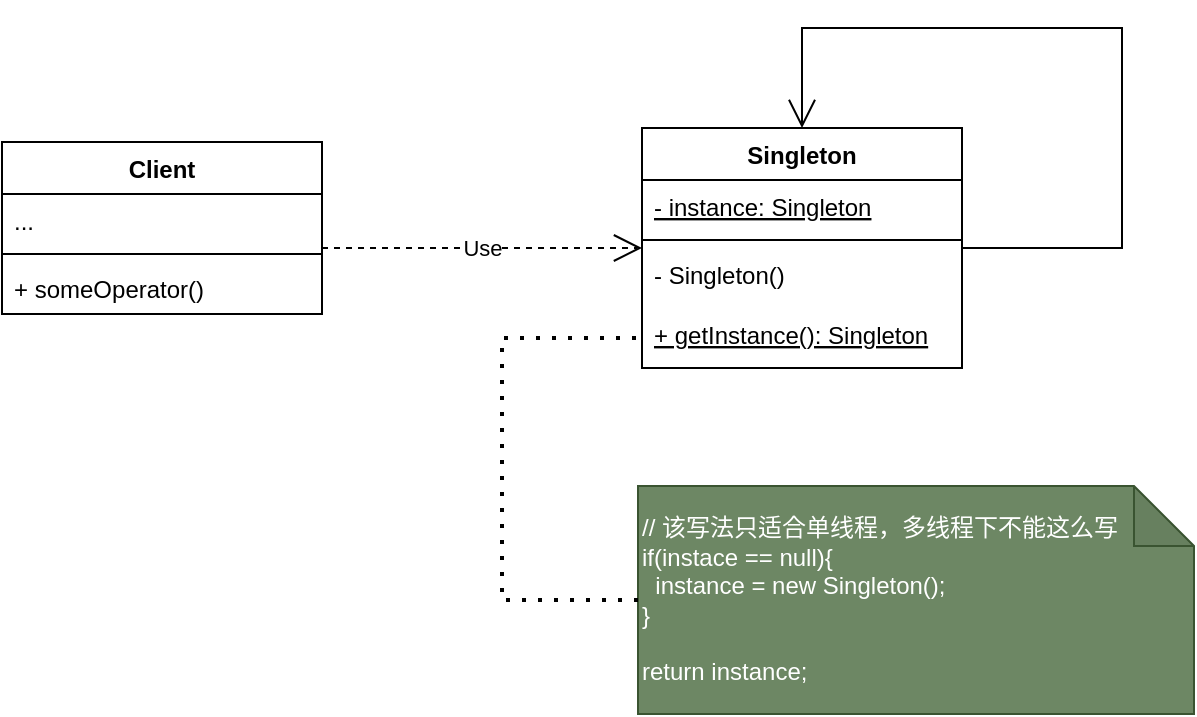<mxfile version="20.5.1" type="github">
  <diagram id="Tb9hHKFjHcBfv-Kc2aK3" name="第 1 页">
    <mxGraphModel dx="1550" dy="859" grid="1" gridSize="10" guides="1" tooltips="1" connect="1" arrows="1" fold="1" page="1" pageScale="1" pageWidth="827" pageHeight="1169" math="0" shadow="0">
      <root>
        <mxCell id="0" />
        <mxCell id="1" parent="0" />
        <mxCell id="SP-UeiCe6xEGz7B7euhW-1" value="Client" style="swimlane;fontStyle=1;align=center;verticalAlign=top;childLayout=stackLayout;horizontal=1;startSize=26;horizontalStack=0;resizeParent=1;resizeParentMax=0;resizeLast=0;collapsible=1;marginBottom=0;" vertex="1" parent="1">
          <mxGeometry x="134" y="334" width="160" height="86" as="geometry" />
        </mxCell>
        <mxCell id="SP-UeiCe6xEGz7B7euhW-2" value="..." style="text;strokeColor=none;fillColor=none;align=left;verticalAlign=top;spacingLeft=4;spacingRight=4;overflow=hidden;rotatable=0;points=[[0,0.5],[1,0.5]];portConstraint=eastwest;" vertex="1" parent="SP-UeiCe6xEGz7B7euhW-1">
          <mxGeometry y="26" width="160" height="26" as="geometry" />
        </mxCell>
        <mxCell id="SP-UeiCe6xEGz7B7euhW-3" value="" style="line;strokeWidth=1;fillColor=none;align=left;verticalAlign=middle;spacingTop=-1;spacingLeft=3;spacingRight=3;rotatable=0;labelPosition=right;points=[];portConstraint=eastwest;strokeColor=inherit;" vertex="1" parent="SP-UeiCe6xEGz7B7euhW-1">
          <mxGeometry y="52" width="160" height="8" as="geometry" />
        </mxCell>
        <mxCell id="SP-UeiCe6xEGz7B7euhW-4" value="+ someOperator()" style="text;strokeColor=none;fillColor=none;align=left;verticalAlign=top;spacingLeft=4;spacingRight=4;overflow=hidden;rotatable=0;points=[[0,0.5],[1,0.5]];portConstraint=eastwest;" vertex="1" parent="SP-UeiCe6xEGz7B7euhW-1">
          <mxGeometry y="60" width="160" height="26" as="geometry" />
        </mxCell>
        <mxCell id="SP-UeiCe6xEGz7B7euhW-5" value="Singleton" style="swimlane;fontStyle=1;align=center;verticalAlign=top;childLayout=stackLayout;horizontal=1;startSize=26;horizontalStack=0;resizeParent=1;resizeParentMax=0;resizeLast=0;collapsible=1;marginBottom=0;" vertex="1" parent="1">
          <mxGeometry x="454" y="327" width="160" height="120" as="geometry" />
        </mxCell>
        <mxCell id="SP-UeiCe6xEGz7B7euhW-6" value="- instance: Singleton" style="text;strokeColor=none;fillColor=none;align=left;verticalAlign=top;spacingLeft=4;spacingRight=4;overflow=hidden;rotatable=0;points=[[0,0.5],[1,0.5]];portConstraint=eastwest;fontStyle=4" vertex="1" parent="SP-UeiCe6xEGz7B7euhW-5">
          <mxGeometry y="26" width="160" height="26" as="geometry" />
        </mxCell>
        <mxCell id="SP-UeiCe6xEGz7B7euhW-7" value="" style="line;strokeWidth=1;fillColor=none;align=left;verticalAlign=middle;spacingTop=-1;spacingLeft=3;spacingRight=3;rotatable=0;labelPosition=right;points=[];portConstraint=eastwest;strokeColor=inherit;" vertex="1" parent="SP-UeiCe6xEGz7B7euhW-5">
          <mxGeometry y="52" width="160" height="8" as="geometry" />
        </mxCell>
        <mxCell id="SP-UeiCe6xEGz7B7euhW-8" value="- Singleton()" style="text;strokeColor=none;fillColor=none;align=left;verticalAlign=top;spacingLeft=4;spacingRight=4;overflow=hidden;rotatable=0;points=[[0,0.5],[1,0.5]];portConstraint=eastwest;fontStyle=0" vertex="1" parent="SP-UeiCe6xEGz7B7euhW-5">
          <mxGeometry y="60" width="160" height="30" as="geometry" />
        </mxCell>
        <mxCell id="SP-UeiCe6xEGz7B7euhW-15" value="+ getInstance(): Singleton" style="text;strokeColor=none;fillColor=none;align=left;verticalAlign=top;spacingLeft=4;spacingRight=4;overflow=hidden;rotatable=0;points=[[0,0.5],[1,0.5]];portConstraint=eastwest;fontStyle=4" vertex="1" parent="SP-UeiCe6xEGz7B7euhW-5">
          <mxGeometry y="90" width="160" height="30" as="geometry" />
        </mxCell>
        <mxCell id="SP-UeiCe6xEGz7B7euhW-9" value="Use" style="endArrow=open;endSize=12;dashed=1;html=1;rounded=0;" edge="1" parent="1">
          <mxGeometry width="160" relative="1" as="geometry">
            <mxPoint x="294" y="387" as="sourcePoint" />
            <mxPoint x="454" y="387" as="targetPoint" />
          </mxGeometry>
        </mxCell>
        <mxCell id="SP-UeiCe6xEGz7B7euhW-10" value="// 该写法只适合单线程，多线程下不能这么写&lt;br&gt;if(instace == null){&lt;br&gt;&amp;nbsp; instance = new Singleton();&lt;br&gt;}&lt;br&gt;&lt;br&gt;return instance;" style="shape=note;whiteSpace=wrap;html=1;backgroundOutline=1;darkOpacity=0.05;align=left;fillColor=#6d8764;strokeColor=#3A5431;fontColor=#ffffff;" vertex="1" parent="1">
          <mxGeometry x="452" y="506" width="278" height="114" as="geometry" />
        </mxCell>
        <mxCell id="SP-UeiCe6xEGz7B7euhW-17" value="" style="endArrow=none;dashed=1;html=1;dashPattern=1 3;strokeWidth=2;rounded=0;exitX=0;exitY=0.5;exitDx=0;exitDy=0;exitPerimeter=0;entryX=0;entryY=0.5;entryDx=0;entryDy=0;" edge="1" parent="1" source="SP-UeiCe6xEGz7B7euhW-10" target="SP-UeiCe6xEGz7B7euhW-15">
          <mxGeometry width="50" height="50" relative="1" as="geometry">
            <mxPoint x="384" y="567" as="sourcePoint" />
            <mxPoint x="434" y="517" as="targetPoint" />
            <Array as="points">
              <mxPoint x="384" y="563" />
              <mxPoint x="384" y="432" />
            </Array>
          </mxGeometry>
        </mxCell>
        <mxCell id="SP-UeiCe6xEGz7B7euhW-18" value="" style="endArrow=open;endFill=1;endSize=12;html=1;rounded=0;entryX=0.5;entryY=0;entryDx=0;entryDy=0;" edge="1" parent="1" target="SP-UeiCe6xEGz7B7euhW-5">
          <mxGeometry width="160" relative="1" as="geometry">
            <mxPoint x="614" y="387" as="sourcePoint" />
            <mxPoint x="774" y="387" as="targetPoint" />
            <Array as="points">
              <mxPoint x="694" y="387" />
              <mxPoint x="694" y="277" />
              <mxPoint x="534" y="277" />
            </Array>
          </mxGeometry>
        </mxCell>
      </root>
    </mxGraphModel>
  </diagram>
</mxfile>

